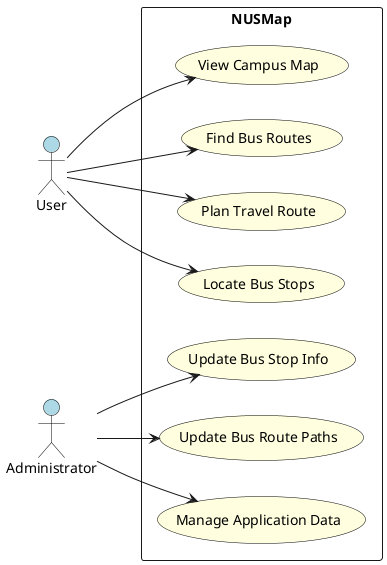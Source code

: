 @startuml NUSMap Use Case Diagram
!define FONT_SIZE 14

left to right direction

actor "User" as user
actor "Administrator" as admin

skinparam actor {
    BackgroundColor LightBlue
    BorderColor Black
}

skinparam usecase {
    BackgroundColor LightYellow
    BorderColor Black
    FontSize FONT_SIZE
}

rectangle NUSMap {
    usecase "View Campus Map" as UC1
    usecase "Find Bus Routes" as UC2
    usecase "Plan Travel Route" as UC3
    usecase "Locate Bus Stops" as UC4
    usecase "Update Bus Stop Info" as UC5
    usecase "Update Bus Route Paths" as UC6
    usecase "Manage Application Data" as UC7
    
    user --> UC1
    user --> UC2
    user --> UC3
    user --> UC4
    admin --> UC5
    admin --> UC6
    admin --> UC7
}

@enduml
